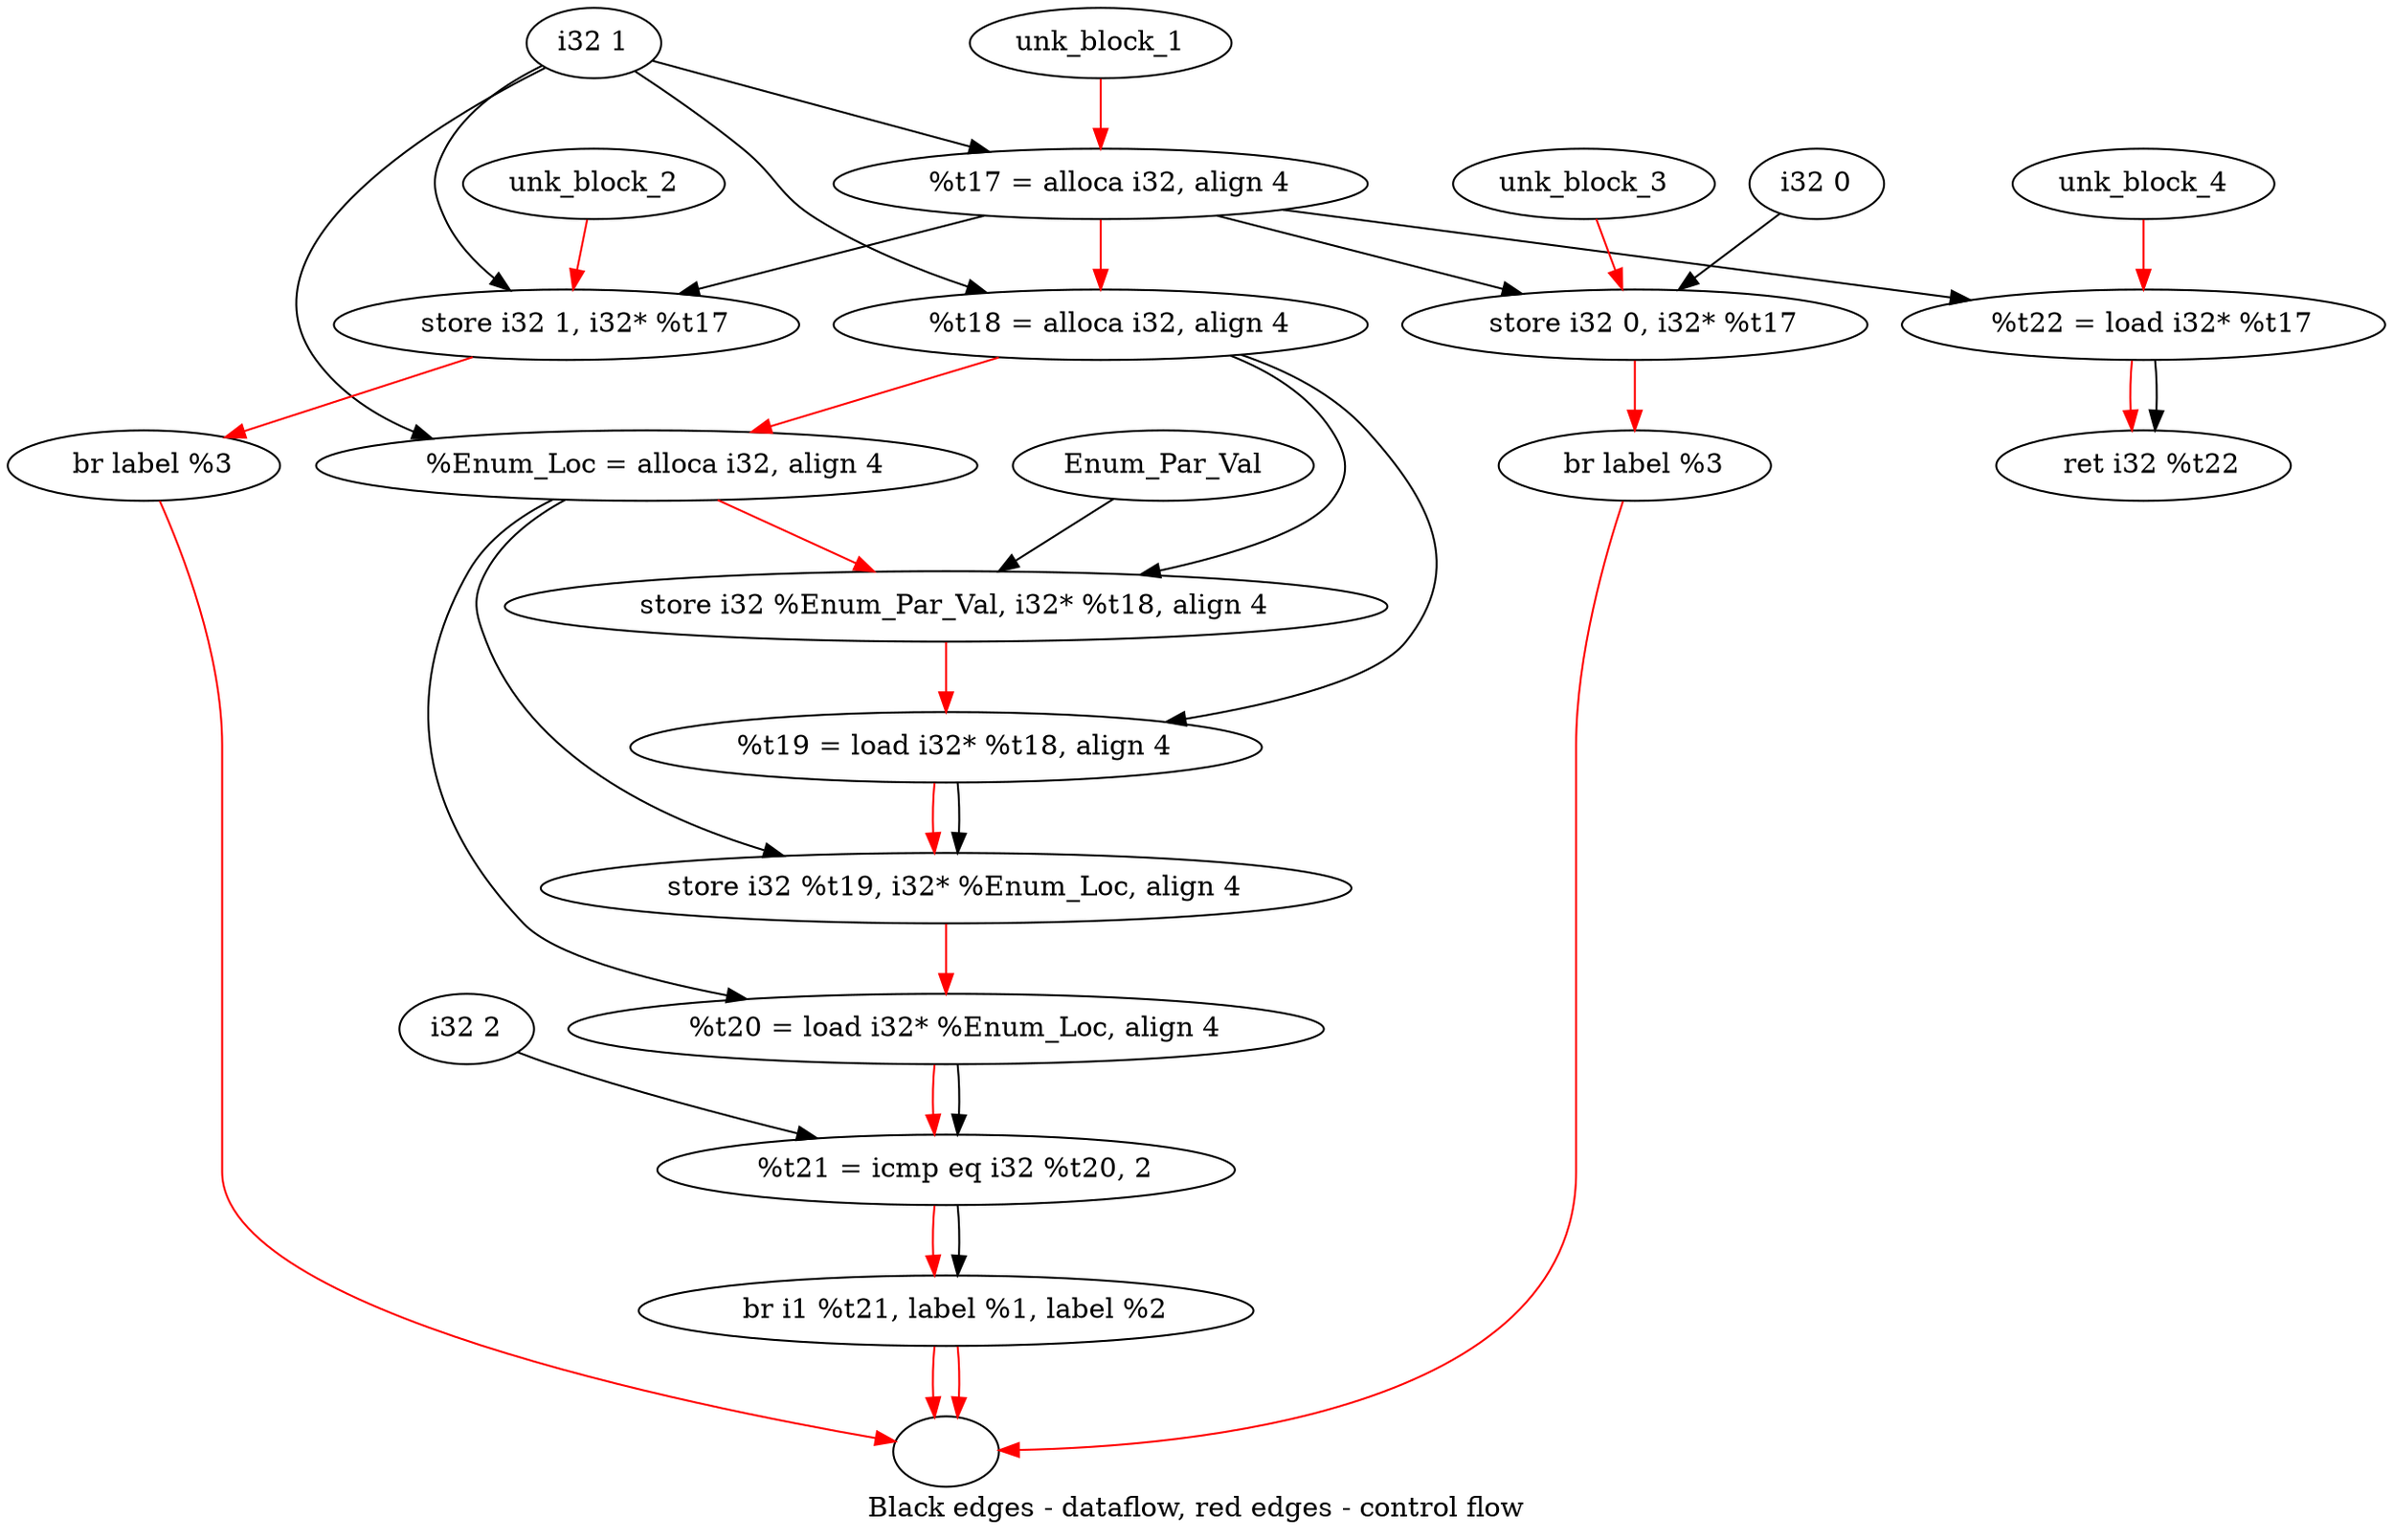 digraph G {
compound=true
label="Black edges - dataflow, red edges - control flow"
"t17" [label="  %t17 = alloca i32, align 4"]
"t18" [label="  %t18 = alloca i32, align 4"]
"Enum_Loc" [label="  %Enum_Loc = alloca i32, align 4"]
"_1" [label="  store i32 %Enum_Par_Val, i32* %t18, align 4"]
"t19" [label="  %t19 = load i32* %t18, align 4"]
"_2" [label="  store i32 %t19, i32* %Enum_Loc, align 4"]
"t20" [label="  %t20 = load i32* %Enum_Loc, align 4"]
"t21" [label="  %t21 = icmp eq i32 %t20, 2"]
"_3" [label="  br i1 %t21, label %1, label %2"]
"unk_block_1" -> "t17"[color=red]
"i32 1" -> "t17"
"t17" -> "t18"[color=red weight=2]
"i32 1" -> "t18"
"t18" -> "Enum_Loc"[color=red weight=2]
"i32 1" -> "Enum_Loc"
"Enum_Loc" -> "_1"[color=red weight=2]
"Enum_Par_Val" -> "_1"
"t18" -> "_1"
"_1" -> "t19"[color=red weight=2]
"t18" -> "t19"
"t19" -> "_2"[color=red weight=2]
"t19" -> "_2"
"Enum_Loc" -> "_2"
"_2" -> "t20"[color=red weight=2]
"Enum_Loc" -> "t20"
"t20" -> "t21"[color=red weight=2]
"t20" -> "t21"
"i32 2" -> "t21"
"t21" -> "_3"[color=red weight=2]
"t21" -> "_3"
"_3" -> ""[color=red]
"_3" -> ""[color=red]

"_4" [label="  store i32 1, i32* %t17"]
"_5" [label="  br label %3"]
"unk_block_2" -> "_4"[color=red]
"i32 1" -> "_4"
"t17" -> "_4"
"_4" -> "_5"[color=red weight=2]
"_5" -> ""[color=red]

"_6" [label="  store i32 0, i32* %t17"]
"_7" [label="  br label %3"]
"unk_block_3" -> "_6"[color=red]
"i32 0" -> "_6"
"t17" -> "_6"
"_6" -> "_7"[color=red weight=2]
"_7" -> ""[color=red]

"t22" [label="  %t22 = load i32* %t17"]
"_8" [label="  ret i32 %t22"]
"unk_block_4" -> "t22"[color=red]
"t17" -> "t22"
"t22" -> "_8"[color=red weight=2]
"t22" -> "_8"

}
